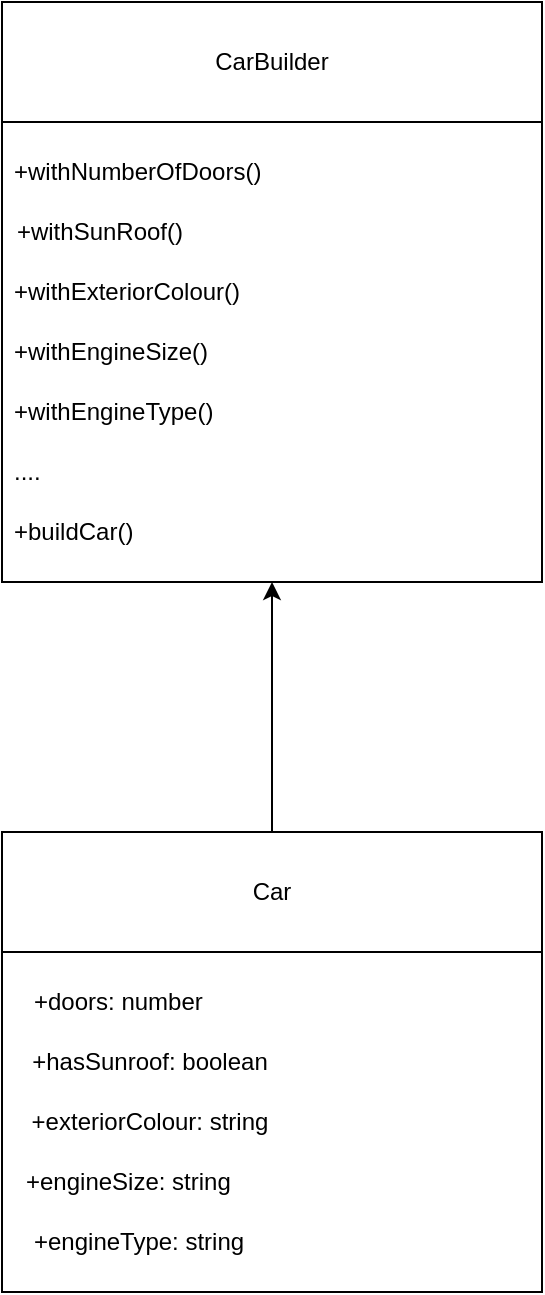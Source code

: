 <mxfile>
    <diagram id="-waw4SO-Tqjw_iPjqkur" name="Page-1">
        <mxGraphModel dx="749" dy="564" grid="1" gridSize="10" guides="1" tooltips="1" connect="1" arrows="1" fold="1" page="1" pageScale="1" pageWidth="827" pageHeight="1169" math="0" shadow="0">
            <root>
                <mxCell id="0"/>
                <mxCell id="1" parent="0"/>
                <mxCell id="3" value="" style="rounded=0;whiteSpace=wrap;html=1;" parent="1" vertex="1">
                    <mxGeometry x="90" y="170" width="270" height="290" as="geometry"/>
                </mxCell>
                <mxCell id="4" value="CarBuilder" style="rounded=0;whiteSpace=wrap;html=1;" parent="1" vertex="1">
                    <mxGeometry x="90" y="170" width="270" height="60" as="geometry"/>
                </mxCell>
                <mxCell id="5" value="+withNumberOfDoors()" style="text;html=1;strokeColor=none;fillColor=none;align=left;verticalAlign=middle;whiteSpace=wrap;rounded=0;" parent="1" vertex="1">
                    <mxGeometry x="94" y="240" width="90" height="30" as="geometry"/>
                </mxCell>
                <mxCell id="6" value="+withSunRoof()" style="text;html=1;strokeColor=none;fillColor=none;align=center;verticalAlign=middle;whiteSpace=wrap;rounded=0;" parent="1" vertex="1">
                    <mxGeometry x="94" y="270" width="90" height="30" as="geometry"/>
                </mxCell>
                <mxCell id="7" value="+withExteriorColour()" style="text;html=1;strokeColor=none;fillColor=none;align=left;verticalAlign=middle;whiteSpace=wrap;rounded=0;" parent="1" vertex="1">
                    <mxGeometry x="94" y="300" width="130" height="30" as="geometry"/>
                </mxCell>
                <mxCell id="8" value="+withEngineSize()" style="text;html=1;strokeColor=none;fillColor=none;align=left;verticalAlign=middle;whiteSpace=wrap;rounded=0;" parent="1" vertex="1">
                    <mxGeometry x="94" y="330" width="130" height="30" as="geometry"/>
                </mxCell>
                <mxCell id="9" value="+withEngineType()" style="text;html=1;strokeColor=none;fillColor=none;align=left;verticalAlign=middle;whiteSpace=wrap;rounded=0;" parent="1" vertex="1">
                    <mxGeometry x="94" y="360" width="130" height="30" as="geometry"/>
                </mxCell>
                <mxCell id="10" value="...." style="text;html=1;strokeColor=none;fillColor=none;align=left;verticalAlign=middle;whiteSpace=wrap;rounded=0;" parent="1" vertex="1">
                    <mxGeometry x="94" y="390" width="130" height="30" as="geometry"/>
                </mxCell>
                <mxCell id="11" value="+buildCar()" style="text;html=1;strokeColor=none;fillColor=none;align=left;verticalAlign=middle;whiteSpace=wrap;rounded=0;" parent="1" vertex="1">
                    <mxGeometry x="94" y="420" width="130" height="30" as="geometry"/>
                </mxCell>
                <mxCell id="20" value="" style="endArrow=classic;html=1;entryX=0.5;entryY=1;entryDx=0;entryDy=0;exitX=0.5;exitY=0;exitDx=0;exitDy=0;" edge="1" parent="1" source="12" target="3">
                    <mxGeometry width="50" height="50" relative="1" as="geometry">
                        <mxPoint x="250" y="610" as="sourcePoint"/>
                        <mxPoint x="300" y="560" as="targetPoint"/>
                    </mxGeometry>
                </mxCell>
                <mxCell id="21" value="" style="group" vertex="1" connectable="0" parent="1">
                    <mxGeometry x="90" y="585" width="270" height="230" as="geometry"/>
                </mxCell>
                <mxCell id="12" value="Car" style="rounded=0;whiteSpace=wrap;html=1;" vertex="1" parent="21">
                    <mxGeometry width="270" height="60" as="geometry"/>
                </mxCell>
                <mxCell id="13" value="" style="rounded=0;whiteSpace=wrap;html=1;" vertex="1" parent="21">
                    <mxGeometry y="60" width="270" height="170" as="geometry"/>
                </mxCell>
                <mxCell id="14" value="+doors: number" style="text;html=1;strokeColor=none;fillColor=none;align=left;verticalAlign=middle;whiteSpace=wrap;rounded=0;" vertex="1" parent="21">
                    <mxGeometry x="14" y="70" width="90" height="30" as="geometry"/>
                </mxCell>
                <mxCell id="15" value="+hasSunroof: boolean" style="text;html=1;strokeColor=none;fillColor=none;align=center;verticalAlign=middle;whiteSpace=wrap;rounded=0;" vertex="1" parent="21">
                    <mxGeometry x="4" y="100" width="140" height="30" as="geometry"/>
                </mxCell>
                <mxCell id="17" value="+exteriorColour: string" style="text;html=1;strokeColor=none;fillColor=none;align=center;verticalAlign=middle;whiteSpace=wrap;rounded=0;" vertex="1" parent="21">
                    <mxGeometry x="4" y="130" width="140" height="30" as="geometry"/>
                </mxCell>
                <mxCell id="18" value="+engineSize: string" style="text;html=1;strokeColor=none;fillColor=none;align=left;verticalAlign=middle;whiteSpace=wrap;rounded=0;" vertex="1" parent="21">
                    <mxGeometry x="10" y="160" width="140" height="30" as="geometry"/>
                </mxCell>
                <mxCell id="19" value="+engineType: string" style="text;html=1;strokeColor=none;fillColor=none;align=left;verticalAlign=middle;whiteSpace=wrap;rounded=0;" vertex="1" parent="21">
                    <mxGeometry x="14" y="190" width="140" height="30" as="geometry"/>
                </mxCell>
            </root>
        </mxGraphModel>
    </diagram>
</mxfile>
